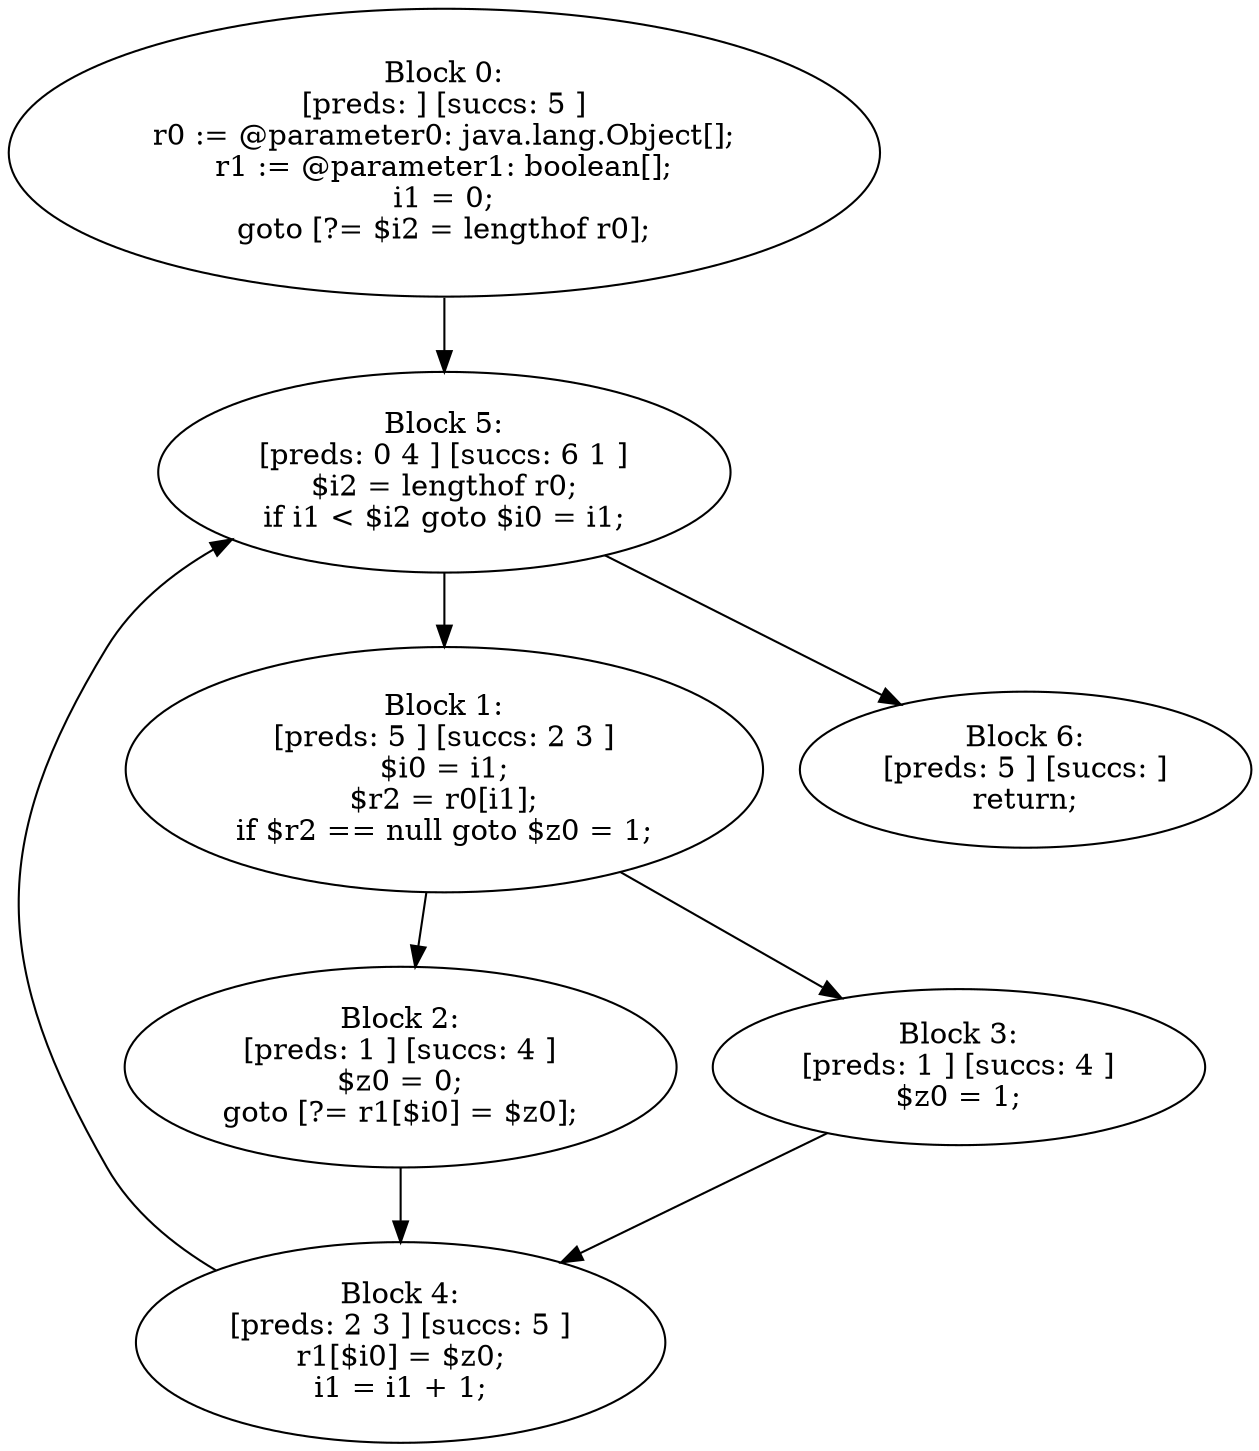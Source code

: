 digraph "unitGraph" {
    "Block 0:
[preds: ] [succs: 5 ]
r0 := @parameter0: java.lang.Object[];
r1 := @parameter1: boolean[];
i1 = 0;
goto [?= $i2 = lengthof r0];
"
    "Block 1:
[preds: 5 ] [succs: 2 3 ]
$i0 = i1;
$r2 = r0[i1];
if $r2 == null goto $z0 = 1;
"
    "Block 2:
[preds: 1 ] [succs: 4 ]
$z0 = 0;
goto [?= r1[$i0] = $z0];
"
    "Block 3:
[preds: 1 ] [succs: 4 ]
$z0 = 1;
"
    "Block 4:
[preds: 2 3 ] [succs: 5 ]
r1[$i0] = $z0;
i1 = i1 + 1;
"
    "Block 5:
[preds: 0 4 ] [succs: 6 1 ]
$i2 = lengthof r0;
if i1 < $i2 goto $i0 = i1;
"
    "Block 6:
[preds: 5 ] [succs: ]
return;
"
    "Block 0:
[preds: ] [succs: 5 ]
r0 := @parameter0: java.lang.Object[];
r1 := @parameter1: boolean[];
i1 = 0;
goto [?= $i2 = lengthof r0];
"->"Block 5:
[preds: 0 4 ] [succs: 6 1 ]
$i2 = lengthof r0;
if i1 < $i2 goto $i0 = i1;
";
    "Block 1:
[preds: 5 ] [succs: 2 3 ]
$i0 = i1;
$r2 = r0[i1];
if $r2 == null goto $z0 = 1;
"->"Block 2:
[preds: 1 ] [succs: 4 ]
$z0 = 0;
goto [?= r1[$i0] = $z0];
";
    "Block 1:
[preds: 5 ] [succs: 2 3 ]
$i0 = i1;
$r2 = r0[i1];
if $r2 == null goto $z0 = 1;
"->"Block 3:
[preds: 1 ] [succs: 4 ]
$z0 = 1;
";
    "Block 2:
[preds: 1 ] [succs: 4 ]
$z0 = 0;
goto [?= r1[$i0] = $z0];
"->"Block 4:
[preds: 2 3 ] [succs: 5 ]
r1[$i0] = $z0;
i1 = i1 + 1;
";
    "Block 3:
[preds: 1 ] [succs: 4 ]
$z0 = 1;
"->"Block 4:
[preds: 2 3 ] [succs: 5 ]
r1[$i0] = $z0;
i1 = i1 + 1;
";
    "Block 4:
[preds: 2 3 ] [succs: 5 ]
r1[$i0] = $z0;
i1 = i1 + 1;
"->"Block 5:
[preds: 0 4 ] [succs: 6 1 ]
$i2 = lengthof r0;
if i1 < $i2 goto $i0 = i1;
";
    "Block 5:
[preds: 0 4 ] [succs: 6 1 ]
$i2 = lengthof r0;
if i1 < $i2 goto $i0 = i1;
"->"Block 6:
[preds: 5 ] [succs: ]
return;
";
    "Block 5:
[preds: 0 4 ] [succs: 6 1 ]
$i2 = lengthof r0;
if i1 < $i2 goto $i0 = i1;
"->"Block 1:
[preds: 5 ] [succs: 2 3 ]
$i0 = i1;
$r2 = r0[i1];
if $r2 == null goto $z0 = 1;
";
}
